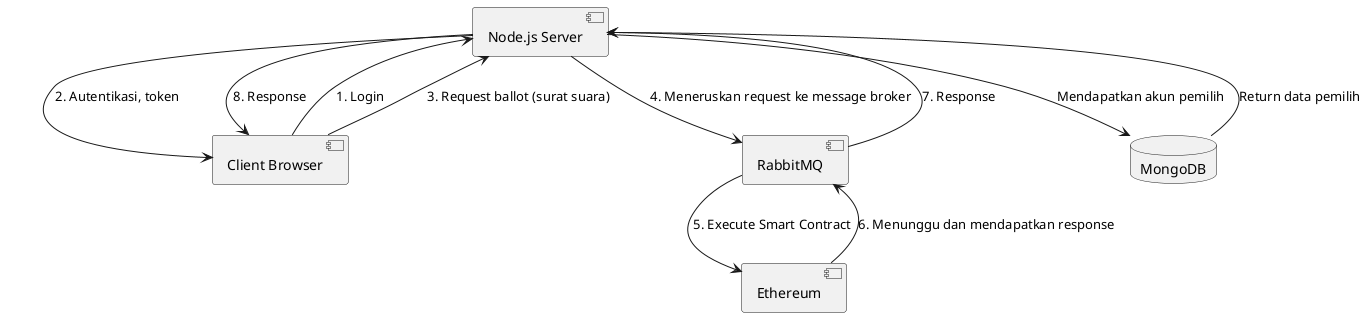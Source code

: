 @startuml


component [Node.js Server] as server
component [Client Browser] as client
component [RabbitMQ] as rabbitmq
component [Ethereum] as ethereum
database MongoDB as db

client --> server : 1. Login
server --> client : 2. Autentikasi, token

client --> server : 3. Request ballot (surat suara)
server --> client : 8. Response

server --> db : Mendapatkan akun pemilih
db --> server : Return data pemilih

server --> rabbitmq : 4. Meneruskan request ke message broker
rabbitmq --> server : 7. Response

rabbitmq --> ethereum : 5. Execute Smart Contract
ethereum --> rabbitmq : 6. Menunggu dan mendapatkan response


@enduml
